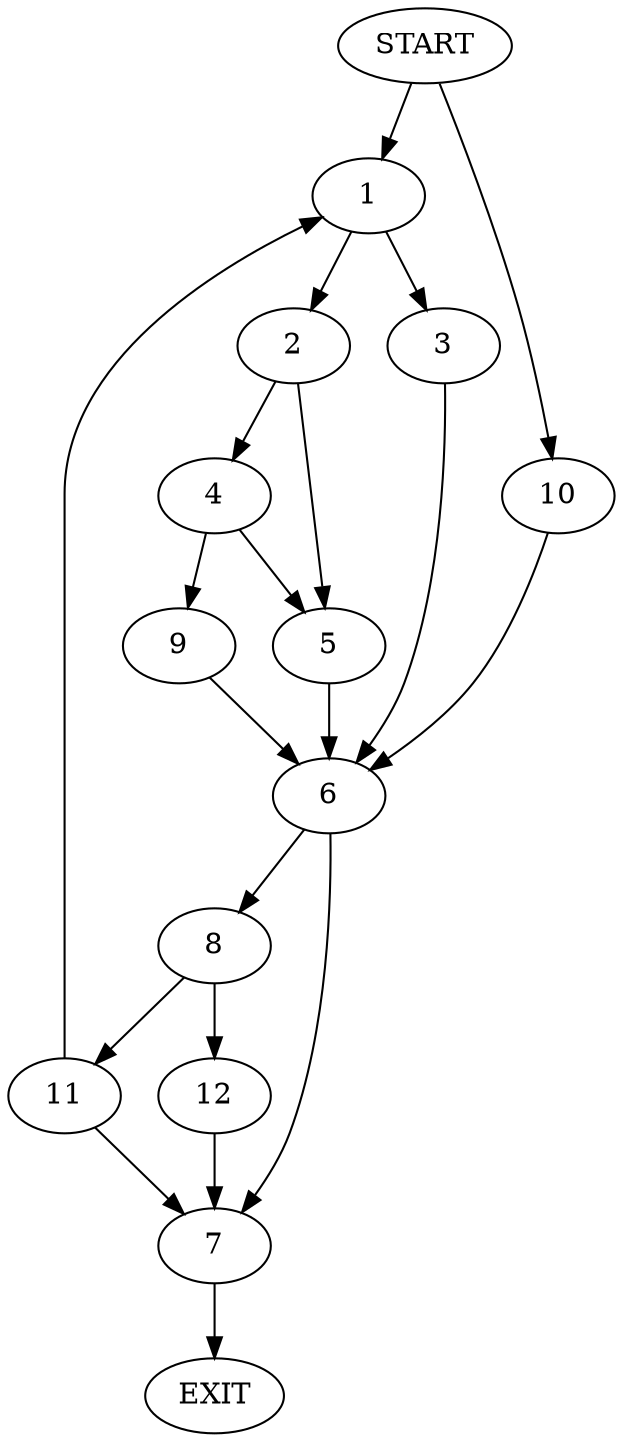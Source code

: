 digraph {
0 [label="START"]
13 [label="EXIT"]
0 -> 1
1 -> 2
1 -> 3
2 -> 4
2 -> 5
3 -> 6
6 -> 7
6 -> 8
4 -> 9
4 -> 5
5 -> 6
9 -> 6
0 -> 10
10 -> 6
8 -> 11
8 -> 12
7 -> 13
12 -> 7
11 -> 1
11 -> 7
}
